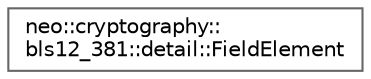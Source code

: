 digraph "Graphical Class Hierarchy"
{
 // LATEX_PDF_SIZE
  bgcolor="transparent";
  edge [fontname=Helvetica,fontsize=10,labelfontname=Helvetica,labelfontsize=10];
  node [fontname=Helvetica,fontsize=10,shape=box,height=0.2,width=0.4];
  rankdir="LR";
  Node0 [id="Node000000",label="neo::cryptography::\lbls12_381::detail::FieldElement",height=0.2,width=0.4,color="grey40", fillcolor="white", style="filled",URL="$classneo_1_1cryptography_1_1bls12__381_1_1detail_1_1_field_element.html",tooltip=" "];
}
